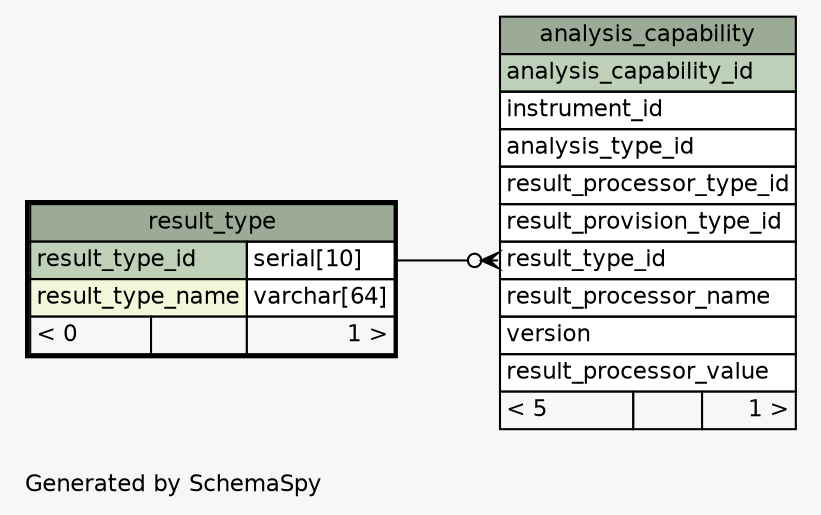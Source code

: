 // dot 2.38.0 on Linux 3.16.0-4-amd64
// SchemaSpy rev 590
digraph "oneDegreeRelationshipsDiagram" {
  graph [
    rankdir="RL"
    bgcolor="#f7f7f7"
    label="\nGenerated by SchemaSpy"
    labeljust="l"
    nodesep="0.18"
    ranksep="0.46"
    fontname="Helvetica"
    fontsize="11"
  ];
  node [
    fontname="Helvetica"
    fontsize="11"
    shape="plaintext"
  ];
  edge [
    arrowsize="0.8"
  ];
  "analysis_capability":"result_type_id":w -> "result_type":"result_type_id.type":e [arrowhead=none dir=back arrowtail=crowodot];
  "analysis_capability" [
    label=<
    <TABLE BORDER="0" CELLBORDER="1" CELLSPACING="0" BGCOLOR="#ffffff">
      <TR><TD COLSPAN="3" BGCOLOR="#9bab96" ALIGN="CENTER">analysis_capability</TD></TR>
      <TR><TD PORT="analysis_capability_id" COLSPAN="3" BGCOLOR="#bed1b8" ALIGN="LEFT">analysis_capability_id</TD></TR>
      <TR><TD PORT="instrument_id" COLSPAN="3" ALIGN="LEFT">instrument_id</TD></TR>
      <TR><TD PORT="analysis_type_id" COLSPAN="3" ALIGN="LEFT">analysis_type_id</TD></TR>
      <TR><TD PORT="result_processor_type_id" COLSPAN="3" ALIGN="LEFT">result_processor_type_id</TD></TR>
      <TR><TD PORT="result_provision_type_id" COLSPAN="3" ALIGN="LEFT">result_provision_type_id</TD></TR>
      <TR><TD PORT="result_type_id" COLSPAN="3" ALIGN="LEFT">result_type_id</TD></TR>
      <TR><TD PORT="result_processor_name" COLSPAN="3" ALIGN="LEFT">result_processor_name</TD></TR>
      <TR><TD PORT="version" COLSPAN="3" ALIGN="LEFT">version</TD></TR>
      <TR><TD PORT="result_processor_value" COLSPAN="3" ALIGN="LEFT">result_processor_value</TD></TR>
      <TR><TD ALIGN="LEFT" BGCOLOR="#f7f7f7">&lt; 5</TD><TD ALIGN="RIGHT" BGCOLOR="#f7f7f7">  </TD><TD ALIGN="RIGHT" BGCOLOR="#f7f7f7">1 &gt;</TD></TR>
    </TABLE>>
    URL="analysis_capability.html"
    tooltip="analysis_capability"
  ];
  "result_type" [
    label=<
    <TABLE BORDER="2" CELLBORDER="1" CELLSPACING="0" BGCOLOR="#ffffff">
      <TR><TD COLSPAN="3" BGCOLOR="#9bab96" ALIGN="CENTER">result_type</TD></TR>
      <TR><TD PORT="result_type_id" COLSPAN="2" BGCOLOR="#bed1b8" ALIGN="LEFT">result_type_id</TD><TD PORT="result_type_id.type" ALIGN="LEFT">serial[10]</TD></TR>
      <TR><TD PORT="result_type_name" COLSPAN="2" BGCOLOR="#f4f7da" ALIGN="LEFT">result_type_name</TD><TD PORT="result_type_name.type" ALIGN="LEFT">varchar[64]</TD></TR>
      <TR><TD ALIGN="LEFT" BGCOLOR="#f7f7f7">&lt; 0</TD><TD ALIGN="RIGHT" BGCOLOR="#f7f7f7">  </TD><TD ALIGN="RIGHT" BGCOLOR="#f7f7f7">1 &gt;</TD></TR>
    </TABLE>>
    URL="result_type.html"
    tooltip="result_type"
  ];
}
